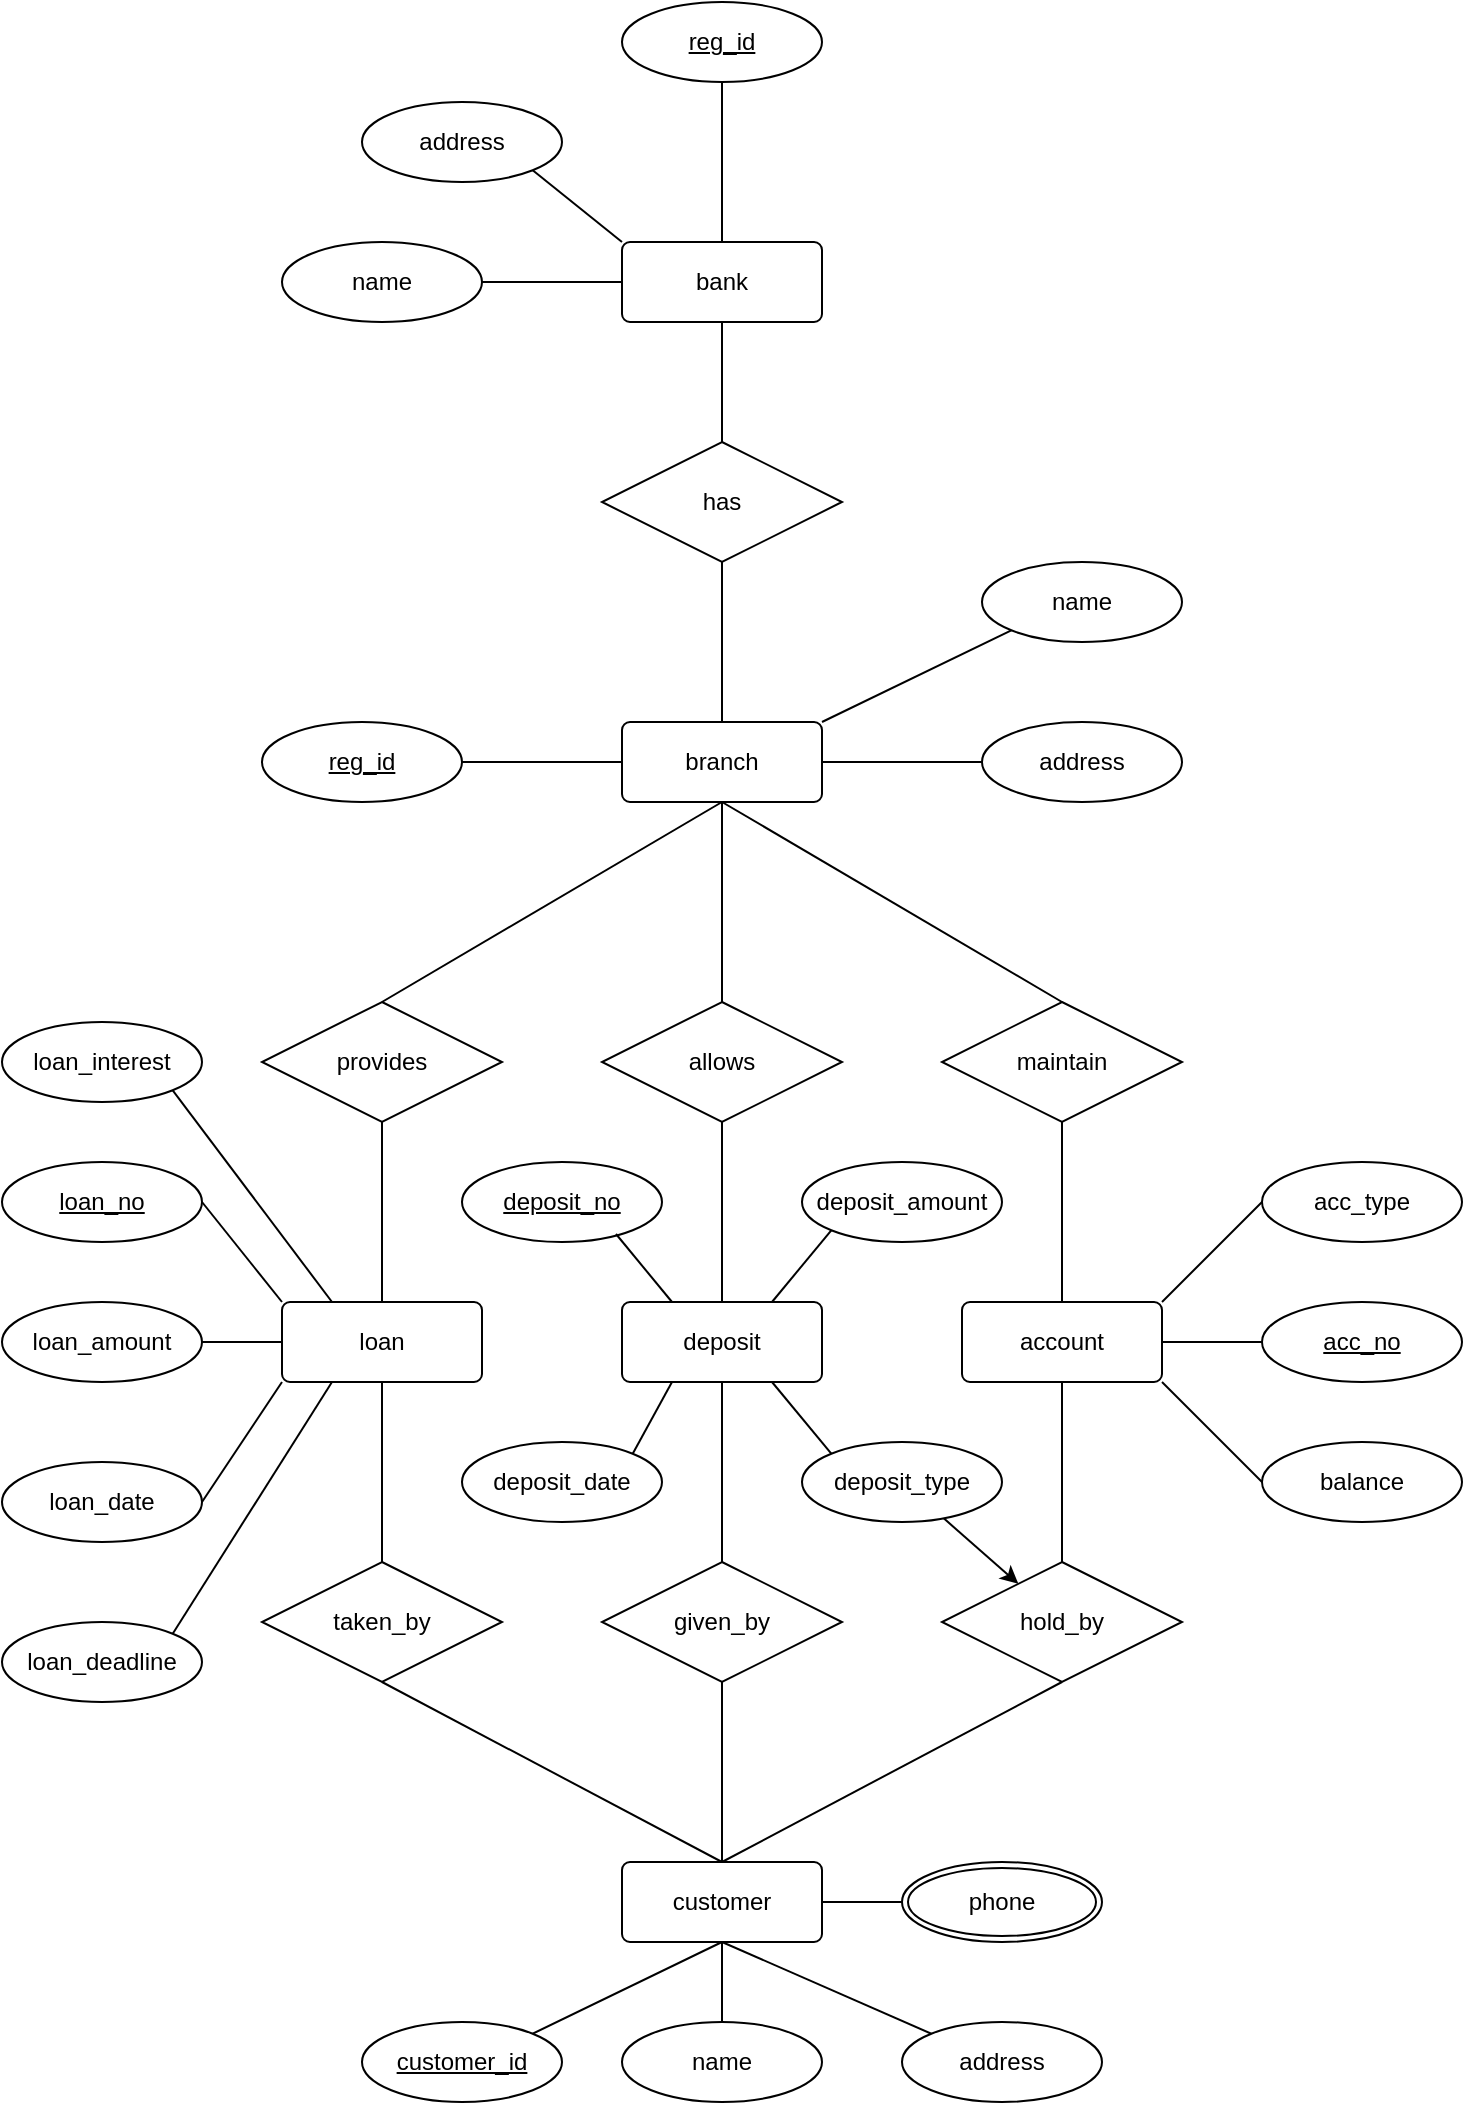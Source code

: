 <mxfile>
    <diagram id="51dxktBpetgkD14VRDVD" name="Page-1">
        <mxGraphModel dx="1660" dy="622" grid="1" gridSize="10" guides="1" tooltips="1" connect="1" arrows="1" fold="1" page="1" pageScale="1" pageWidth="850" pageHeight="1100" math="0" shadow="0">
            <root>
                <mxCell id="0"/>
                <mxCell id="1" parent="0"/>
                <mxCell id="3" value="branch" style="rounded=1;arcSize=10;whiteSpace=wrap;html=1;align=center;" vertex="1" parent="1">
                    <mxGeometry x="250" y="630" width="100" height="40" as="geometry"/>
                </mxCell>
                <mxCell id="4" value="provides" style="shape=rhombus;perimeter=rhombusPerimeter;whiteSpace=wrap;html=1;align=center;" vertex="1" parent="1">
                    <mxGeometry x="70" y="770" width="120" height="60" as="geometry"/>
                </mxCell>
                <mxCell id="5" value="loan" style="rounded=1;arcSize=10;whiteSpace=wrap;html=1;align=center;" vertex="1" parent="1">
                    <mxGeometry x="80" y="920" width="100" height="40" as="geometry"/>
                </mxCell>
                <mxCell id="6" value="deposit" style="rounded=1;arcSize=10;whiteSpace=wrap;html=1;align=center;" vertex="1" parent="1">
                    <mxGeometry x="250" y="920" width="100" height="40" as="geometry"/>
                </mxCell>
                <mxCell id="7" value="account" style="rounded=1;arcSize=10;whiteSpace=wrap;html=1;align=center;" vertex="1" parent="1">
                    <mxGeometry x="420" y="920" width="100" height="40" as="geometry"/>
                </mxCell>
                <mxCell id="8" value="allows" style="shape=rhombus;perimeter=rhombusPerimeter;whiteSpace=wrap;html=1;align=center;" vertex="1" parent="1">
                    <mxGeometry x="240" y="770" width="120" height="60" as="geometry"/>
                </mxCell>
                <mxCell id="9" value="maintain" style="shape=rhombus;perimeter=rhombusPerimeter;whiteSpace=wrap;html=1;align=center;" vertex="1" parent="1">
                    <mxGeometry x="410" y="770" width="120" height="60" as="geometry"/>
                </mxCell>
                <mxCell id="10" value="customer" style="rounded=1;arcSize=10;whiteSpace=wrap;html=1;align=center;" vertex="1" parent="1">
                    <mxGeometry x="250" y="1200" width="100" height="40" as="geometry"/>
                </mxCell>
                <mxCell id="11" value="taken_by" style="shape=rhombus;perimeter=rhombusPerimeter;whiteSpace=wrap;html=1;align=center;" vertex="1" parent="1">
                    <mxGeometry x="70" y="1050" width="120" height="60" as="geometry"/>
                </mxCell>
                <mxCell id="12" value="given_by" style="shape=rhombus;perimeter=rhombusPerimeter;whiteSpace=wrap;html=1;align=center;" vertex="1" parent="1">
                    <mxGeometry x="240" y="1050" width="120" height="60" as="geometry"/>
                </mxCell>
                <mxCell id="13" value="hold_by" style="shape=rhombus;perimeter=rhombusPerimeter;whiteSpace=wrap;html=1;align=center;" vertex="1" parent="1">
                    <mxGeometry x="410" y="1050" width="120" height="60" as="geometry"/>
                </mxCell>
                <mxCell id="16" value="name" style="ellipse;whiteSpace=wrap;html=1;align=center;" vertex="1" parent="1">
                    <mxGeometry x="80" y="390" width="100" height="40" as="geometry"/>
                </mxCell>
                <mxCell id="19" value="address" style="ellipse;whiteSpace=wrap;html=1;align=center;" vertex="1" parent="1">
                    <mxGeometry x="430" y="630" width="100" height="40" as="geometry"/>
                </mxCell>
                <mxCell id="20" value="name" style="ellipse;whiteSpace=wrap;html=1;align=center;" vertex="1" parent="1">
                    <mxGeometry x="430" y="550" width="100" height="40" as="geometry"/>
                </mxCell>
                <mxCell id="23" value="" style="endArrow=none;html=1;rounded=0;exitX=0;exitY=0;exitDx=0;exitDy=0;entryX=1;entryY=1;entryDx=0;entryDy=0;" edge="1" parent="1" source="43">
                    <mxGeometry relative="1" as="geometry">
                        <mxPoint x="260" y="390" as="sourcePoint"/>
                        <mxPoint x="205.355" y="354.142" as="targetPoint"/>
                    </mxGeometry>
                </mxCell>
                <mxCell id="24" value="" style="endArrow=none;html=1;rounded=0;exitX=0;exitY=0.5;exitDx=0;exitDy=0;" edge="1" parent="1" source="43" target="16">
                    <mxGeometry relative="1" as="geometry">
                        <mxPoint x="260" y="410" as="sourcePoint"/>
                        <mxPoint x="560" y="480" as="targetPoint"/>
                    </mxGeometry>
                </mxCell>
                <mxCell id="25" value="has" style="shape=rhombus;perimeter=rhombusPerimeter;whiteSpace=wrap;html=1;align=center;" vertex="1" parent="1">
                    <mxGeometry x="240" y="490" width="120" height="60" as="geometry"/>
                </mxCell>
                <mxCell id="26" value="" style="endArrow=none;html=1;rounded=0;exitX=1;exitY=0.5;exitDx=0;exitDy=0;entryX=0;entryY=0.5;entryDx=0;entryDy=0;" edge="1" parent="1" target="3">
                    <mxGeometry relative="1" as="geometry">
                        <mxPoint x="170" y="650" as="sourcePoint"/>
                        <mxPoint x="380" y="730" as="targetPoint"/>
                    </mxGeometry>
                </mxCell>
                <mxCell id="27" value="" style="endArrow=none;html=1;rounded=0;entryX=0;entryY=1;entryDx=0;entryDy=0;exitX=1;exitY=0;exitDx=0;exitDy=0;" edge="1" parent="1" source="3" target="20">
                    <mxGeometry relative="1" as="geometry">
                        <mxPoint x="220" y="730" as="sourcePoint"/>
                        <mxPoint x="380" y="730" as="targetPoint"/>
                    </mxGeometry>
                </mxCell>
                <mxCell id="28" value="" style="endArrow=none;html=1;rounded=0;entryX=0;entryY=0.5;entryDx=0;entryDy=0;exitX=1;exitY=0.5;exitDx=0;exitDy=0;" edge="1" parent="1" source="3" target="19">
                    <mxGeometry relative="1" as="geometry">
                        <mxPoint x="220" y="730" as="sourcePoint"/>
                        <mxPoint x="380" y="730" as="targetPoint"/>
                    </mxGeometry>
                </mxCell>
                <mxCell id="29" value="" style="endArrow=none;html=1;rounded=0;entryX=0.5;entryY=0;entryDx=0;entryDy=0;exitX=0.5;exitY=1;exitDx=0;exitDy=0;" edge="1" parent="1" source="43" target="25">
                    <mxGeometry relative="1" as="geometry">
                        <mxPoint x="180" y="660" as="sourcePoint"/>
                        <mxPoint x="380" y="730" as="targetPoint"/>
                    </mxGeometry>
                </mxCell>
                <mxCell id="30" value="" style="endArrow=none;html=1;rounded=0;entryX=0.5;entryY=0;entryDx=0;entryDy=0;exitX=0.5;exitY=1;exitDx=0;exitDy=0;" edge="1" parent="1" source="25" target="3">
                    <mxGeometry relative="1" as="geometry">
                        <mxPoint x="220" y="730" as="sourcePoint"/>
                        <mxPoint x="380" y="730" as="targetPoint"/>
                    </mxGeometry>
                </mxCell>
                <mxCell id="31" value="" style="endArrow=none;html=1;rounded=0;exitX=0.5;exitY=0;exitDx=0;exitDy=0;entryX=0.5;entryY=1;entryDx=0;entryDy=0;" edge="1" parent="1" source="4" target="3">
                    <mxGeometry relative="1" as="geometry">
                        <mxPoint x="220" y="730" as="sourcePoint"/>
                        <mxPoint x="380" y="730" as="targetPoint"/>
                    </mxGeometry>
                </mxCell>
                <mxCell id="32" value="" style="endArrow=none;html=1;rounded=0;entryX=0.5;entryY=1;entryDx=0;entryDy=0;exitX=0.5;exitY=0;exitDx=0;exitDy=0;" edge="1" parent="1" source="8" target="3">
                    <mxGeometry relative="1" as="geometry">
                        <mxPoint x="220" y="730" as="sourcePoint"/>
                        <mxPoint x="380" y="730" as="targetPoint"/>
                    </mxGeometry>
                </mxCell>
                <mxCell id="33" value="" style="endArrow=none;html=1;rounded=0;exitX=0.5;exitY=0;exitDx=0;exitDy=0;entryX=0.5;entryY=1;entryDx=0;entryDy=0;" edge="1" parent="1" source="9" target="3">
                    <mxGeometry relative="1" as="geometry">
                        <mxPoint x="220" y="730" as="sourcePoint"/>
                        <mxPoint x="470" y="680" as="targetPoint"/>
                    </mxGeometry>
                </mxCell>
                <mxCell id="34" value="" style="endArrow=none;html=1;rounded=0;exitX=0.5;exitY=1;exitDx=0;exitDy=0;" edge="1" parent="1" source="4" target="5">
                    <mxGeometry relative="1" as="geometry">
                        <mxPoint x="220" y="730" as="sourcePoint"/>
                        <mxPoint x="380" y="730" as="targetPoint"/>
                    </mxGeometry>
                </mxCell>
                <mxCell id="35" value="" style="endArrow=none;html=1;rounded=0;exitX=0.5;exitY=1;exitDx=0;exitDy=0;" edge="1" parent="1" source="8" target="6">
                    <mxGeometry relative="1" as="geometry">
                        <mxPoint x="220" y="730" as="sourcePoint"/>
                        <mxPoint x="380" y="730" as="targetPoint"/>
                    </mxGeometry>
                </mxCell>
                <mxCell id="36" value="" style="endArrow=none;html=1;rounded=0;exitX=0.5;exitY=1;exitDx=0;exitDy=0;entryX=0.5;entryY=0;entryDx=0;entryDy=0;" edge="1" parent="1" source="9" target="7">
                    <mxGeometry relative="1" as="geometry">
                        <mxPoint x="220" y="730" as="sourcePoint"/>
                        <mxPoint x="380" y="730" as="targetPoint"/>
                    </mxGeometry>
                </mxCell>
                <mxCell id="37" value="" style="endArrow=none;html=1;rounded=0;exitX=0.5;exitY=1;exitDx=0;exitDy=0;" edge="1" parent="1" source="5" target="11">
                    <mxGeometry relative="1" as="geometry">
                        <mxPoint x="220" y="1030" as="sourcePoint"/>
                        <mxPoint x="380" y="1030" as="targetPoint"/>
                    </mxGeometry>
                </mxCell>
                <mxCell id="38" value="" style="endArrow=none;html=1;rounded=0;exitX=0.5;exitY=1;exitDx=0;exitDy=0;entryX=0.5;entryY=0;entryDx=0;entryDy=0;" edge="1" parent="1" source="6" target="12">
                    <mxGeometry relative="1" as="geometry">
                        <mxPoint x="220" y="1030" as="sourcePoint"/>
                        <mxPoint x="380" y="1030" as="targetPoint"/>
                    </mxGeometry>
                </mxCell>
                <mxCell id="39" value="" style="endArrow=none;html=1;rounded=0;exitX=0.5;exitY=1;exitDx=0;exitDy=0;entryX=0.5;entryY=0;entryDx=0;entryDy=0;" edge="1" parent="1" source="7" target="13">
                    <mxGeometry relative="1" as="geometry">
                        <mxPoint x="220" y="1030" as="sourcePoint"/>
                        <mxPoint x="380" y="1030" as="targetPoint"/>
                    </mxGeometry>
                </mxCell>
                <mxCell id="40" value="" style="endArrow=none;html=1;rounded=0;exitX=0.5;exitY=1;exitDx=0;exitDy=0;entryX=0.5;entryY=0;entryDx=0;entryDy=0;" edge="1" parent="1" source="11" target="10">
                    <mxGeometry relative="1" as="geometry">
                        <mxPoint x="220" y="1130" as="sourcePoint"/>
                        <mxPoint x="380" y="1130" as="targetPoint"/>
                    </mxGeometry>
                </mxCell>
                <mxCell id="41" value="" style="endArrow=none;html=1;rounded=0;exitX=0.5;exitY=1;exitDx=0;exitDy=0;" edge="1" parent="1" source="12">
                    <mxGeometry relative="1" as="geometry">
                        <mxPoint x="220" y="1130" as="sourcePoint"/>
                        <mxPoint x="300" y="1200" as="targetPoint"/>
                    </mxGeometry>
                </mxCell>
                <mxCell id="42" value="" style="endArrow=none;html=1;rounded=0;entryX=0.5;entryY=1;entryDx=0;entryDy=0;exitX=0.5;exitY=0;exitDx=0;exitDy=0;" edge="1" parent="1" source="10" target="13">
                    <mxGeometry relative="1" as="geometry">
                        <mxPoint x="220" y="1130" as="sourcePoint"/>
                        <mxPoint x="380" y="1130" as="targetPoint"/>
                    </mxGeometry>
                </mxCell>
                <mxCell id="43" value="bank" style="rounded=1;arcSize=10;whiteSpace=wrap;html=1;align=center;" vertex="1" parent="1">
                    <mxGeometry x="250" y="390" width="100" height="40" as="geometry"/>
                </mxCell>
                <mxCell id="44" value="reg_id" style="ellipse;whiteSpace=wrap;html=1;align=center;fontStyle=4;" vertex="1" parent="1">
                    <mxGeometry x="250" y="270" width="100" height="40" as="geometry"/>
                </mxCell>
                <mxCell id="45" value="address" style="ellipse;whiteSpace=wrap;html=1;align=center;" vertex="1" parent="1">
                    <mxGeometry x="120" y="320" width="100" height="40" as="geometry"/>
                </mxCell>
                <mxCell id="46" value="" style="endArrow=none;html=1;rounded=0;exitX=0.5;exitY=0;exitDx=0;exitDy=0;entryX=0.5;entryY=1;entryDx=0;entryDy=0;" edge="1" parent="1" source="43" target="44">
                    <mxGeometry relative="1" as="geometry">
                        <mxPoint x="220" y="530" as="sourcePoint"/>
                        <mxPoint x="380" y="530" as="targetPoint"/>
                    </mxGeometry>
                </mxCell>
                <mxCell id="47" value="reg_id" style="ellipse;whiteSpace=wrap;html=1;align=center;fontStyle=4;" vertex="1" parent="1">
                    <mxGeometry x="70" y="630" width="100" height="40" as="geometry"/>
                </mxCell>
                <mxCell id="49" value="loan_amount" style="ellipse;whiteSpace=wrap;html=1;align=center;" vertex="1" parent="1">
                    <mxGeometry x="-60" y="920" width="100" height="40" as="geometry"/>
                </mxCell>
                <mxCell id="50" value="loan_date" style="ellipse;whiteSpace=wrap;html=1;align=center;" vertex="1" parent="1">
                    <mxGeometry x="-60" y="1000" width="100" height="40" as="geometry"/>
                </mxCell>
                <mxCell id="51" value="loan_no" style="ellipse;whiteSpace=wrap;html=1;align=center;fontStyle=4;" vertex="1" parent="1">
                    <mxGeometry x="-60" y="850" width="100" height="40" as="geometry"/>
                </mxCell>
                <mxCell id="52" value="loan_deadline" style="ellipse;whiteSpace=wrap;html=1;align=center;" vertex="1" parent="1">
                    <mxGeometry x="-60" y="1080" width="100" height="40" as="geometry"/>
                </mxCell>
                <mxCell id="53" value="loan_interest" style="ellipse;whiteSpace=wrap;html=1;align=center;" vertex="1" parent="1">
                    <mxGeometry x="-60" y="780" width="100" height="40" as="geometry"/>
                </mxCell>
                <mxCell id="55" value="" style="endArrow=none;html=1;rounded=0;exitX=0.25;exitY=0;exitDx=0;exitDy=0;entryX=1;entryY=1;entryDx=0;entryDy=0;" edge="1" parent="1" source="5" target="53">
                    <mxGeometry relative="1" as="geometry">
                        <mxPoint x="220" y="930" as="sourcePoint"/>
                        <mxPoint x="380" y="930" as="targetPoint"/>
                    </mxGeometry>
                </mxCell>
                <mxCell id="56" value="" style="endArrow=none;html=1;rounded=0;exitX=0;exitY=0;exitDx=0;exitDy=0;entryX=1;entryY=0.5;entryDx=0;entryDy=0;" edge="1" parent="1" source="5" target="51">
                    <mxGeometry relative="1" as="geometry">
                        <mxPoint x="220" y="930" as="sourcePoint"/>
                        <mxPoint x="380" y="930" as="targetPoint"/>
                    </mxGeometry>
                </mxCell>
                <mxCell id="57" value="" style="endArrow=none;html=1;rounded=0;exitX=0.25;exitY=1;exitDx=0;exitDy=0;entryX=1;entryY=0;entryDx=0;entryDy=0;" edge="1" parent="1" source="5" target="52">
                    <mxGeometry relative="1" as="geometry">
                        <mxPoint x="220" y="930" as="sourcePoint"/>
                        <mxPoint x="380" y="930" as="targetPoint"/>
                    </mxGeometry>
                </mxCell>
                <mxCell id="60" value="" style="endArrow=none;html=1;rounded=0;entryX=1;entryY=0.5;entryDx=0;entryDy=0;exitX=0;exitY=1;exitDx=0;exitDy=0;" edge="1" parent="1" source="5" target="50">
                    <mxGeometry relative="1" as="geometry">
                        <mxPoint x="70" y="980" as="sourcePoint"/>
                        <mxPoint x="380" y="930" as="targetPoint"/>
                    </mxGeometry>
                </mxCell>
                <mxCell id="61" value="" style="endArrow=none;html=1;rounded=0;exitX=0;exitY=0.5;exitDx=0;exitDy=0;entryX=1;entryY=0.5;entryDx=0;entryDy=0;" edge="1" parent="1" source="5" target="49">
                    <mxGeometry relative="1" as="geometry">
                        <mxPoint x="220" y="930" as="sourcePoint"/>
                        <mxPoint x="380" y="930" as="targetPoint"/>
                    </mxGeometry>
                </mxCell>
                <mxCell id="62" value="balance" style="ellipse;whiteSpace=wrap;html=1;align=center;" vertex="1" parent="1">
                    <mxGeometry x="570" y="990" width="100" height="40" as="geometry"/>
                </mxCell>
                <mxCell id="64" value="acc_no" style="ellipse;whiteSpace=wrap;html=1;align=center;fontStyle=4;" vertex="1" parent="1">
                    <mxGeometry x="570" y="920" width="100" height="40" as="geometry"/>
                </mxCell>
                <mxCell id="66" value="acc_type" style="ellipse;whiteSpace=wrap;html=1;align=center;" vertex="1" parent="1">
                    <mxGeometry x="570" y="850" width="100" height="40" as="geometry"/>
                </mxCell>
                <mxCell id="67" value="" style="endArrow=none;html=1;rounded=0;exitX=1;exitY=0.5;exitDx=0;exitDy=0;entryX=0;entryY=0.5;entryDx=0;entryDy=0;" edge="1" parent="1" source="7" target="64">
                    <mxGeometry relative="1" as="geometry">
                        <mxPoint x="220" y="930" as="sourcePoint"/>
                        <mxPoint x="380" y="930" as="targetPoint"/>
                    </mxGeometry>
                </mxCell>
                <mxCell id="68" value="" style="endArrow=none;html=1;rounded=0;entryX=1;entryY=0;entryDx=0;entryDy=0;exitX=0;exitY=0.5;exitDx=0;exitDy=0;" edge="1" parent="1" source="66" target="7">
                    <mxGeometry relative="1" as="geometry">
                        <mxPoint x="220" y="930" as="sourcePoint"/>
                        <mxPoint x="380" y="930" as="targetPoint"/>
                    </mxGeometry>
                </mxCell>
                <mxCell id="69" value="" style="endArrow=none;html=1;rounded=0;exitX=1;exitY=1;exitDx=0;exitDy=0;entryX=0;entryY=0.5;entryDx=0;entryDy=0;" edge="1" parent="1" source="7" target="62">
                    <mxGeometry relative="1" as="geometry">
                        <mxPoint x="220" y="930" as="sourcePoint"/>
                        <mxPoint x="380" y="930" as="targetPoint"/>
                    </mxGeometry>
                </mxCell>
                <mxCell id="70" value="deposit_no" style="ellipse;whiteSpace=wrap;html=1;align=center;fontStyle=4;" vertex="1" parent="1">
                    <mxGeometry x="170" y="850" width="100" height="40" as="geometry"/>
                </mxCell>
                <mxCell id="74" value="deposit_amount" style="ellipse;whiteSpace=wrap;html=1;align=center;" vertex="1" parent="1">
                    <mxGeometry x="340" y="850" width="100" height="40" as="geometry"/>
                </mxCell>
                <mxCell id="82" value="" style="edgeStyle=none;html=1;" edge="1" parent="1" source="75" target="13">
                    <mxGeometry relative="1" as="geometry"/>
                </mxCell>
                <mxCell id="75" value="deposit_type" style="ellipse;whiteSpace=wrap;html=1;align=center;" vertex="1" parent="1">
                    <mxGeometry x="340" y="990" width="100" height="40" as="geometry"/>
                </mxCell>
                <mxCell id="77" value="deposit_date" style="ellipse;whiteSpace=wrap;html=1;align=center;" vertex="1" parent="1">
                    <mxGeometry x="170" y="990" width="100" height="40" as="geometry"/>
                </mxCell>
                <mxCell id="78" value="" style="endArrow=none;html=1;rounded=0;exitX=0.77;exitY=0.9;exitDx=0;exitDy=0;exitPerimeter=0;entryX=0.25;entryY=0;entryDx=0;entryDy=0;" edge="1" parent="1" source="70" target="6">
                    <mxGeometry relative="1" as="geometry">
                        <mxPoint x="220" y="930" as="sourcePoint"/>
                        <mxPoint x="380" y="930" as="targetPoint"/>
                    </mxGeometry>
                </mxCell>
                <mxCell id="79" value="" style="endArrow=none;html=1;rounded=0;exitX=0.75;exitY=0;exitDx=0;exitDy=0;entryX=0;entryY=1;entryDx=0;entryDy=0;" edge="1" parent="1" source="6" target="74">
                    <mxGeometry relative="1" as="geometry">
                        <mxPoint x="220" y="930" as="sourcePoint"/>
                        <mxPoint x="380" y="930" as="targetPoint"/>
                    </mxGeometry>
                </mxCell>
                <mxCell id="80" value="" style="endArrow=none;html=1;rounded=0;exitX=1;exitY=0;exitDx=0;exitDy=0;entryX=0.25;entryY=1;entryDx=0;entryDy=0;" edge="1" parent="1" source="77" target="6">
                    <mxGeometry relative="1" as="geometry">
                        <mxPoint x="220" y="930" as="sourcePoint"/>
                        <mxPoint x="380" y="930" as="targetPoint"/>
                    </mxGeometry>
                </mxCell>
                <mxCell id="81" value="" style="endArrow=none;html=1;rounded=0;exitX=0.75;exitY=1;exitDx=0;exitDy=0;entryX=0;entryY=0;entryDx=0;entryDy=0;" edge="1" parent="1" source="6" target="75">
                    <mxGeometry relative="1" as="geometry">
                        <mxPoint x="220" y="930" as="sourcePoint"/>
                        <mxPoint x="380" y="930" as="targetPoint"/>
                    </mxGeometry>
                </mxCell>
                <mxCell id="83" value="customer_id" style="ellipse;whiteSpace=wrap;html=1;align=center;fontStyle=4;" vertex="1" parent="1">
                    <mxGeometry x="120" y="1280" width="100" height="40" as="geometry"/>
                </mxCell>
                <mxCell id="84" value="name" style="ellipse;whiteSpace=wrap;html=1;align=center;" vertex="1" parent="1">
                    <mxGeometry x="250" y="1280" width="100" height="40" as="geometry"/>
                </mxCell>
                <mxCell id="85" value="address" style="ellipse;whiteSpace=wrap;html=1;align=center;" vertex="1" parent="1">
                    <mxGeometry x="390" y="1280" width="100" height="40" as="geometry"/>
                </mxCell>
                <mxCell id="86" value="phone" style="ellipse;shape=doubleEllipse;margin=3;whiteSpace=wrap;html=1;align=center;" vertex="1" parent="1">
                    <mxGeometry x="390" y="1200" width="100" height="40" as="geometry"/>
                </mxCell>
                <mxCell id="87" value="" style="endArrow=none;html=1;rounded=0;exitX=1;exitY=0;exitDx=0;exitDy=0;entryX=0.5;entryY=1;entryDx=0;entryDy=0;" edge="1" parent="1" source="83" target="10">
                    <mxGeometry relative="1" as="geometry">
                        <mxPoint x="220" y="1230" as="sourcePoint"/>
                        <mxPoint x="380" y="1230" as="targetPoint"/>
                    </mxGeometry>
                </mxCell>
                <mxCell id="89" value="" style="endArrow=none;html=1;rounded=0;exitX=0.5;exitY=0;exitDx=0;exitDy=0;entryX=0.5;entryY=1;entryDx=0;entryDy=0;" edge="1" parent="1" source="84" target="10">
                    <mxGeometry relative="1" as="geometry">
                        <mxPoint x="220" y="1230" as="sourcePoint"/>
                        <mxPoint x="380" y="1230" as="targetPoint"/>
                    </mxGeometry>
                </mxCell>
                <mxCell id="92" value="" style="endArrow=none;html=1;rounded=0;entryX=0;entryY=0;entryDx=0;entryDy=0;exitX=0.5;exitY=1;exitDx=0;exitDy=0;" edge="1" parent="1" source="10" target="85">
                    <mxGeometry relative="1" as="geometry">
                        <mxPoint x="220" y="1230" as="sourcePoint"/>
                        <mxPoint x="380" y="1230" as="targetPoint"/>
                    </mxGeometry>
                </mxCell>
                <mxCell id="93" value="" style="endArrow=none;html=1;rounded=0;entryX=0;entryY=0.5;entryDx=0;entryDy=0;exitX=1;exitY=0.5;exitDx=0;exitDy=0;" edge="1" parent="1" source="10" target="86">
                    <mxGeometry relative="1" as="geometry">
                        <mxPoint x="220" y="1230" as="sourcePoint"/>
                        <mxPoint x="380" y="1230" as="targetPoint"/>
                    </mxGeometry>
                </mxCell>
            </root>
        </mxGraphModel>
    </diagram>
</mxfile>